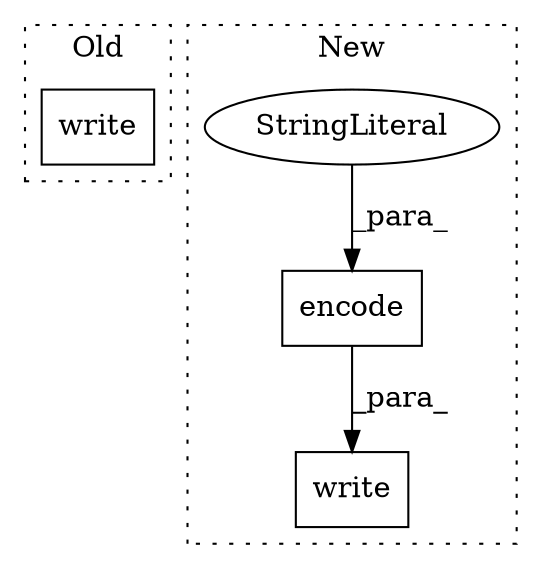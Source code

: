 digraph G {
subgraph cluster0 {
1 [label="write" a="32" s="5681,5692" l="6,1" shape="box"];
label = "Old";
style="dotted";
}
subgraph cluster1 {
2 [label="encode" a="32" s="5849,5881" l="7,1" shape="box"];
3 [label="StringLiteral" a="45" s="5856" l="7" shape="ellipse"];
4 [label="write" a="32" s="5902,5911" l="6,1" shape="box"];
label = "New";
style="dotted";
}
2 -> 4 [label="_para_"];
3 -> 2 [label="_para_"];
}
